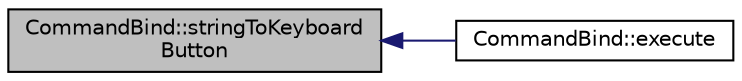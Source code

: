 digraph "CommandBind::stringToKeyboardButton"
{
 // INTERACTIVE_SVG=YES
  edge [fontname="Helvetica",fontsize="10",labelfontname="Helvetica",labelfontsize="10"];
  node [fontname="Helvetica",fontsize="10",shape=record];
  rankdir="LR";
  Node1 [label="CommandBind::stringToKeyboard\lButton",height=0.2,width=0.4,color="black", fillcolor="grey75", style="filled" fontcolor="black"];
  Node1 -> Node2 [dir="back",color="midnightblue",fontsize="10",style="solid",fontname="Helvetica"];
  Node2 [label="CommandBind::execute",height=0.2,width=0.4,color="black", fillcolor="white", style="filled",URL="$class_command_bind.html#afb2bc2672d0d88133514d1f9d9c78412"];
}
